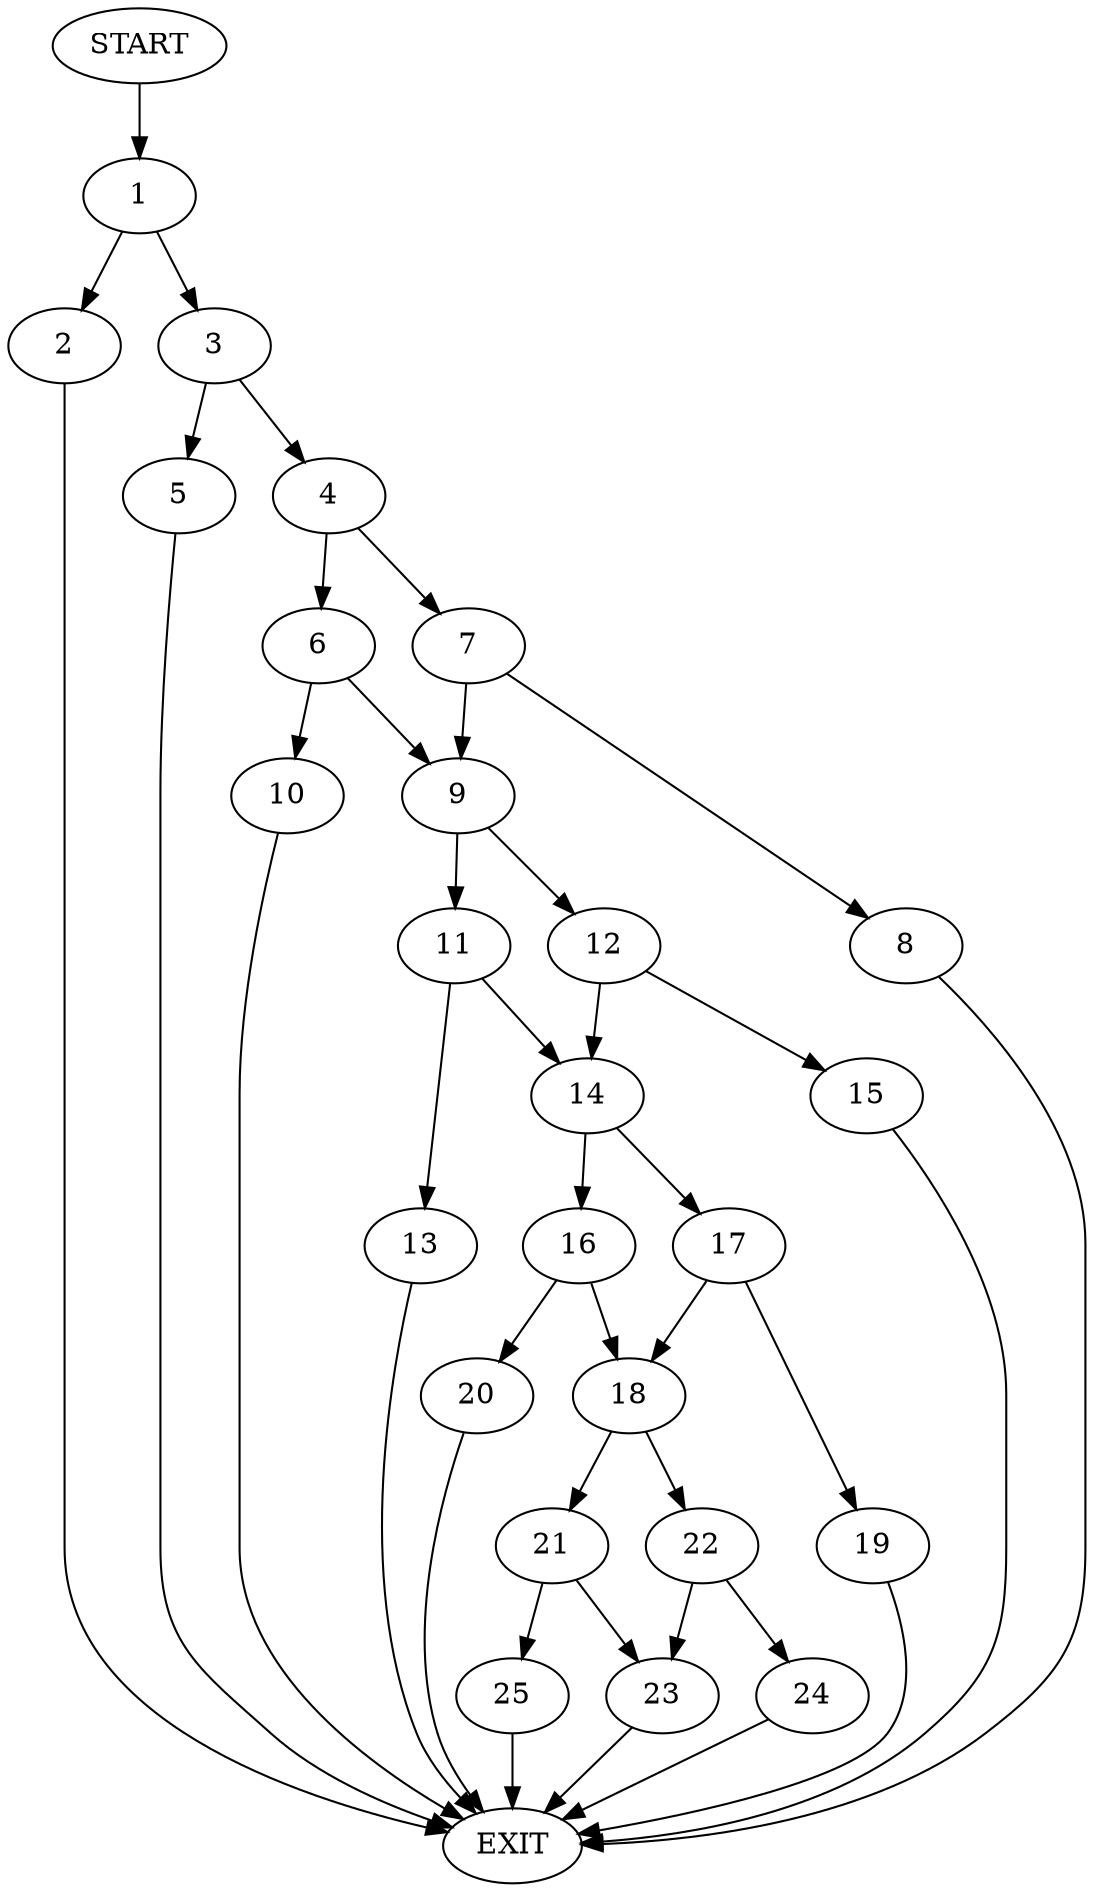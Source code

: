 digraph {
0 [label="START"]
26 [label="EXIT"]
0 -> 1
1 -> 2
1 -> 3
3 -> 4
3 -> 5
2 -> 26
5 -> 26
4 -> 6
4 -> 7
7 -> 8
7 -> 9
6 -> 10
6 -> 9
9 -> 11
9 -> 12
8 -> 26
10 -> 26
11 -> 13
11 -> 14
12 -> 15
12 -> 14
14 -> 16
14 -> 17
13 -> 26
15 -> 26
17 -> 18
17 -> 19
16 -> 20
16 -> 18
18 -> 21
18 -> 22
20 -> 26
19 -> 26
22 -> 23
22 -> 24
21 -> 23
21 -> 25
24 -> 26
23 -> 26
25 -> 26
}
